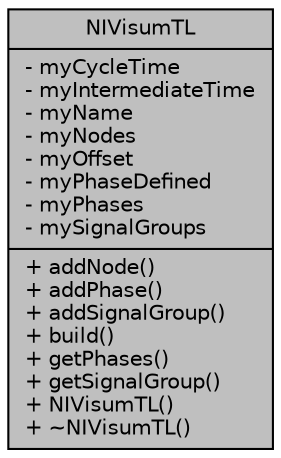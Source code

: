 digraph "NIVisumTL"
{
  edge [fontname="Helvetica",fontsize="10",labelfontname="Helvetica",labelfontsize="10"];
  node [fontname="Helvetica",fontsize="10",shape=record];
  Node1 [label="{NIVisumTL\n|- myCycleTime\l- myIntermediateTime\l- myName\l- myNodes\l- myOffset\l- myPhaseDefined\l- myPhases\l- mySignalGroups\l|+ addNode()\l+ addPhase()\l+ addSignalGroup()\l+ build()\l+ getPhases()\l+ getSignalGroup()\l+ NIVisumTL()\l+ ~NIVisumTL()\l}",height=0.2,width=0.4,color="black", fillcolor="grey75", style="filled", fontcolor="black"];
}

